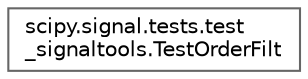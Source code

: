 digraph "Graphical Class Hierarchy"
{
 // LATEX_PDF_SIZE
  bgcolor="transparent";
  edge [fontname=Helvetica,fontsize=10,labelfontname=Helvetica,labelfontsize=10];
  node [fontname=Helvetica,fontsize=10,shape=box,height=0.2,width=0.4];
  rankdir="LR";
  Node0 [id="Node000000",label="scipy.signal.tests.test\l_signaltools.TestOrderFilt",height=0.2,width=0.4,color="grey40", fillcolor="white", style="filled",URL="$dd/d83/classscipy_1_1signal_1_1tests_1_1test__signaltools_1_1TestOrderFilt.html",tooltip=" "];
}
